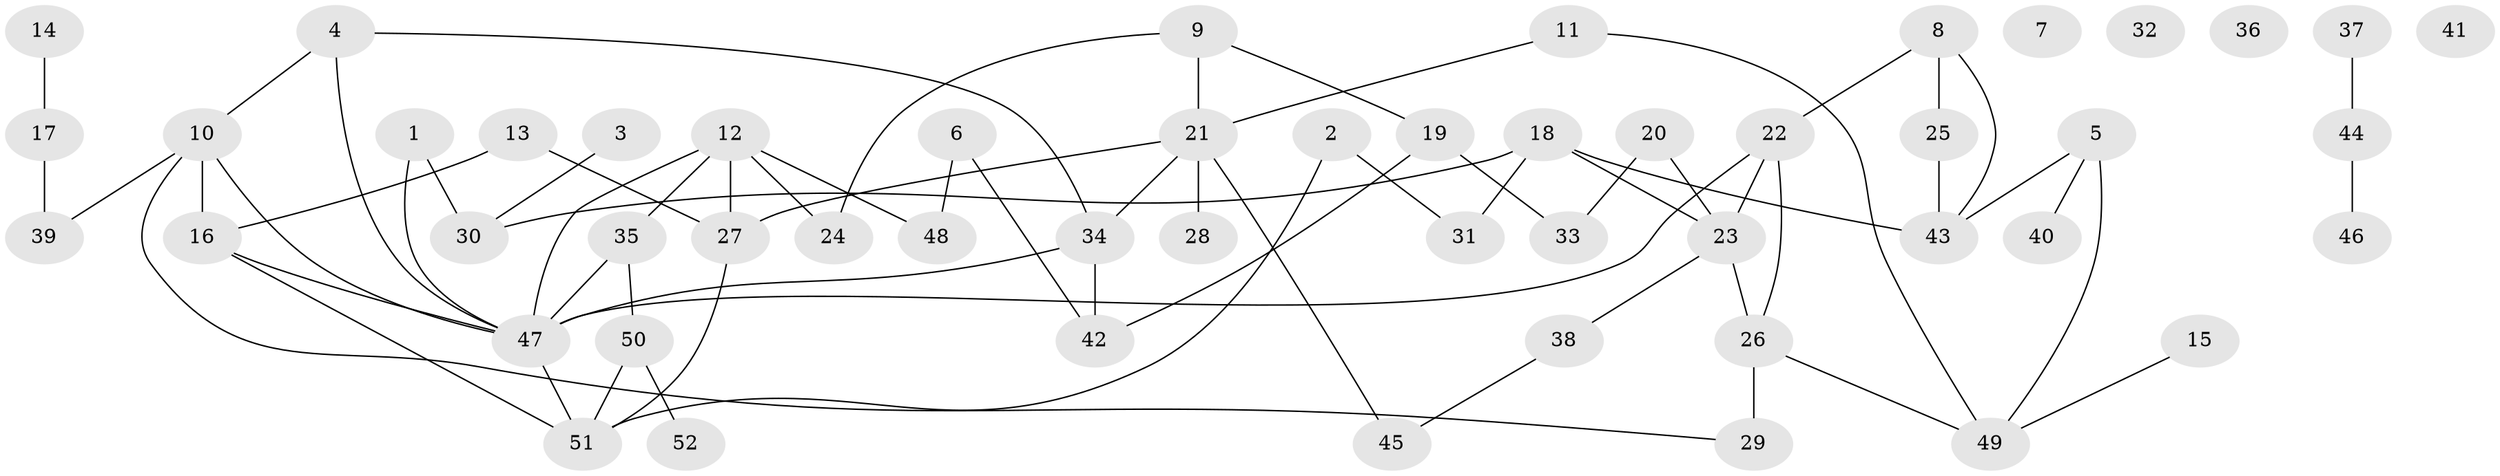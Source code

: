 // coarse degree distribution, {2: 0.3125, 5: 0.125, 0: 0.125, 4: 0.03125, 3: 0.09375, 6: 0.0625, 1: 0.1875, 7: 0.03125, 8: 0.03125}
// Generated by graph-tools (version 1.1) at 2025/23/03/03/25 07:23:27]
// undirected, 52 vertices, 68 edges
graph export_dot {
graph [start="1"]
  node [color=gray90,style=filled];
  1;
  2;
  3;
  4;
  5;
  6;
  7;
  8;
  9;
  10;
  11;
  12;
  13;
  14;
  15;
  16;
  17;
  18;
  19;
  20;
  21;
  22;
  23;
  24;
  25;
  26;
  27;
  28;
  29;
  30;
  31;
  32;
  33;
  34;
  35;
  36;
  37;
  38;
  39;
  40;
  41;
  42;
  43;
  44;
  45;
  46;
  47;
  48;
  49;
  50;
  51;
  52;
  1 -- 30;
  1 -- 47;
  2 -- 31;
  2 -- 51;
  3 -- 30;
  4 -- 10;
  4 -- 34;
  4 -- 47;
  5 -- 40;
  5 -- 43;
  5 -- 49;
  6 -- 42;
  6 -- 48;
  8 -- 22;
  8 -- 25;
  8 -- 43;
  9 -- 19;
  9 -- 21;
  9 -- 24;
  10 -- 16;
  10 -- 29;
  10 -- 39;
  10 -- 47;
  11 -- 21;
  11 -- 49;
  12 -- 24;
  12 -- 27;
  12 -- 35;
  12 -- 47;
  12 -- 48;
  13 -- 16;
  13 -- 27;
  14 -- 17;
  15 -- 49;
  16 -- 47;
  16 -- 51;
  17 -- 39;
  18 -- 23;
  18 -- 30;
  18 -- 31;
  18 -- 43;
  19 -- 33;
  19 -- 42;
  20 -- 23;
  20 -- 33;
  21 -- 27;
  21 -- 28;
  21 -- 34;
  21 -- 45;
  22 -- 23;
  22 -- 26;
  22 -- 47;
  23 -- 26;
  23 -- 38;
  25 -- 43;
  26 -- 29;
  26 -- 49;
  27 -- 51;
  34 -- 42;
  34 -- 47;
  35 -- 47;
  35 -- 50;
  37 -- 44;
  38 -- 45;
  44 -- 46;
  47 -- 51;
  50 -- 51;
  50 -- 52;
}
